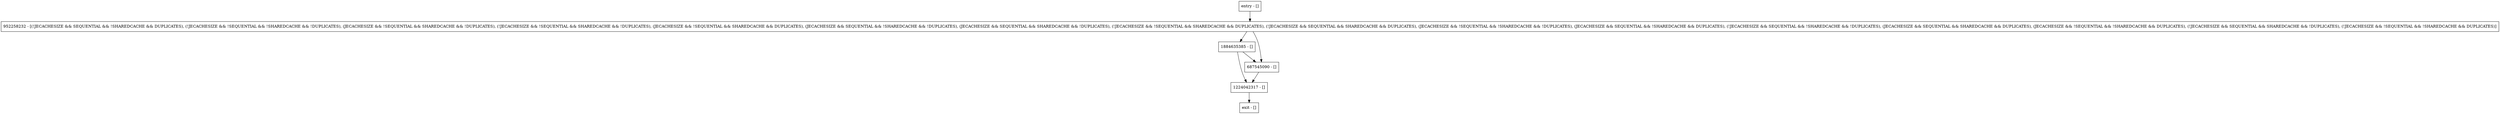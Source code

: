digraph setLsn {
node [shape=record];
entry [label="entry - []"];
exit [label="exit - []"];
1884635385 [label="1884635385 - []"];
1224042317 [label="1224042317 - []"];
687545090 [label="687545090 - []"];
952258232 [label="952258232 - [(!JECACHESIZE && SEQUENTIAL && !SHAREDCACHE && DUPLICATES), (!JECACHESIZE && !SEQUENTIAL && !SHAREDCACHE && !DUPLICATES), (JECACHESIZE && !SEQUENTIAL && SHAREDCACHE && !DUPLICATES), (!JECACHESIZE && !SEQUENTIAL && SHAREDCACHE && !DUPLICATES), (JECACHESIZE && !SEQUENTIAL && SHAREDCACHE && DUPLICATES), (JECACHESIZE && SEQUENTIAL && !SHAREDCACHE && !DUPLICATES), (JECACHESIZE && SEQUENTIAL && SHAREDCACHE && !DUPLICATES), (!JECACHESIZE && !SEQUENTIAL && SHAREDCACHE && DUPLICATES), (!JECACHESIZE && SEQUENTIAL && SHAREDCACHE && DUPLICATES), (JECACHESIZE && !SEQUENTIAL && !SHAREDCACHE && !DUPLICATES), (JECACHESIZE && SEQUENTIAL && !SHAREDCACHE && DUPLICATES), (!JECACHESIZE && SEQUENTIAL && !SHAREDCACHE && !DUPLICATES), (JECACHESIZE && SEQUENTIAL && SHAREDCACHE && DUPLICATES), (JECACHESIZE && !SEQUENTIAL && !SHAREDCACHE && DUPLICATES), (!JECACHESIZE && SEQUENTIAL && SHAREDCACHE && !DUPLICATES), (!JECACHESIZE && !SEQUENTIAL && !SHAREDCACHE && DUPLICATES)]"];
entry;
exit;
entry -> 952258232;
1884635385 -> 1224042317;
1884635385 -> 687545090;
1224042317 -> exit;
687545090 -> 1224042317;
952258232 -> 1884635385;
952258232 -> 687545090;
}
